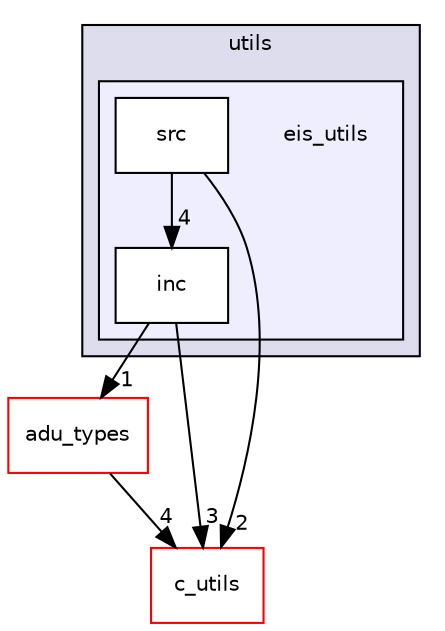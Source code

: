 digraph "src/utils/eis_utils" {
  compound=true
  node [ fontsize="10", fontname="Helvetica"];
  edge [ labelfontsize="10", labelfontname="Helvetica"];
  subgraph clusterdir_313caf1132e152dd9b58bea13a4052ca {
    graph [ bgcolor="#ddddee", pencolor="black", label="utils" fontname="Helvetica", fontsize="10", URL="dir_313caf1132e152dd9b58bea13a4052ca.html"]
  subgraph clusterdir_24f0059333b1cbf272530b23d3c572d4 {
    graph [ bgcolor="#eeeeff", pencolor="black", label="" URL="dir_24f0059333b1cbf272530b23d3c572d4.html"];
    dir_24f0059333b1cbf272530b23d3c572d4 [shape=plaintext label="eis_utils"];
    dir_c7a1c1ffb003d16fff8b55fff77c3070 [shape=box label="inc" color="black" fillcolor="white" style="filled" URL="dir_c7a1c1ffb003d16fff8b55fff77c3070.html"];
    dir_edf3c729d520e7726bf59655ae030726 [shape=box label="src" color="black" fillcolor="white" style="filled" URL="dir_edf3c729d520e7726bf59655ae030726.html"];
  }
  }
  dir_2fa9b52a3673ed0f8fcfc3f4f3ae93e3 [shape=box label="adu_types" fillcolor="white" style="filled" color="red" URL="dir_2fa9b52a3673ed0f8fcfc3f4f3ae93e3.html"];
  dir_defa76d82d084e8131791c5f3e6d181e [shape=box label="c_utils" fillcolor="white" style="filled" color="red" URL="dir_defa76d82d084e8131791c5f3e6d181e.html"];
  dir_edf3c729d520e7726bf59655ae030726->dir_c7a1c1ffb003d16fff8b55fff77c3070 [headlabel="4", labeldistance=1.5 headhref="dir_000176_000175.html"];
  dir_edf3c729d520e7726bf59655ae030726->dir_defa76d82d084e8131791c5f3e6d181e [headlabel="2", labeldistance=1.5 headhref="dir_000176_000155.html"];
  dir_2fa9b52a3673ed0f8fcfc3f4f3ae93e3->dir_defa76d82d084e8131791c5f3e6d181e [headlabel="4", labeldistance=1.5 headhref="dir_000003_000155.html"];
  dir_c7a1c1ffb003d16fff8b55fff77c3070->dir_2fa9b52a3673ed0f8fcfc3f4f3ae93e3 [headlabel="1", labeldistance=1.5 headhref="dir_000175_000003.html"];
  dir_c7a1c1ffb003d16fff8b55fff77c3070->dir_defa76d82d084e8131791c5f3e6d181e [headlabel="3", labeldistance=1.5 headhref="dir_000175_000155.html"];
}
